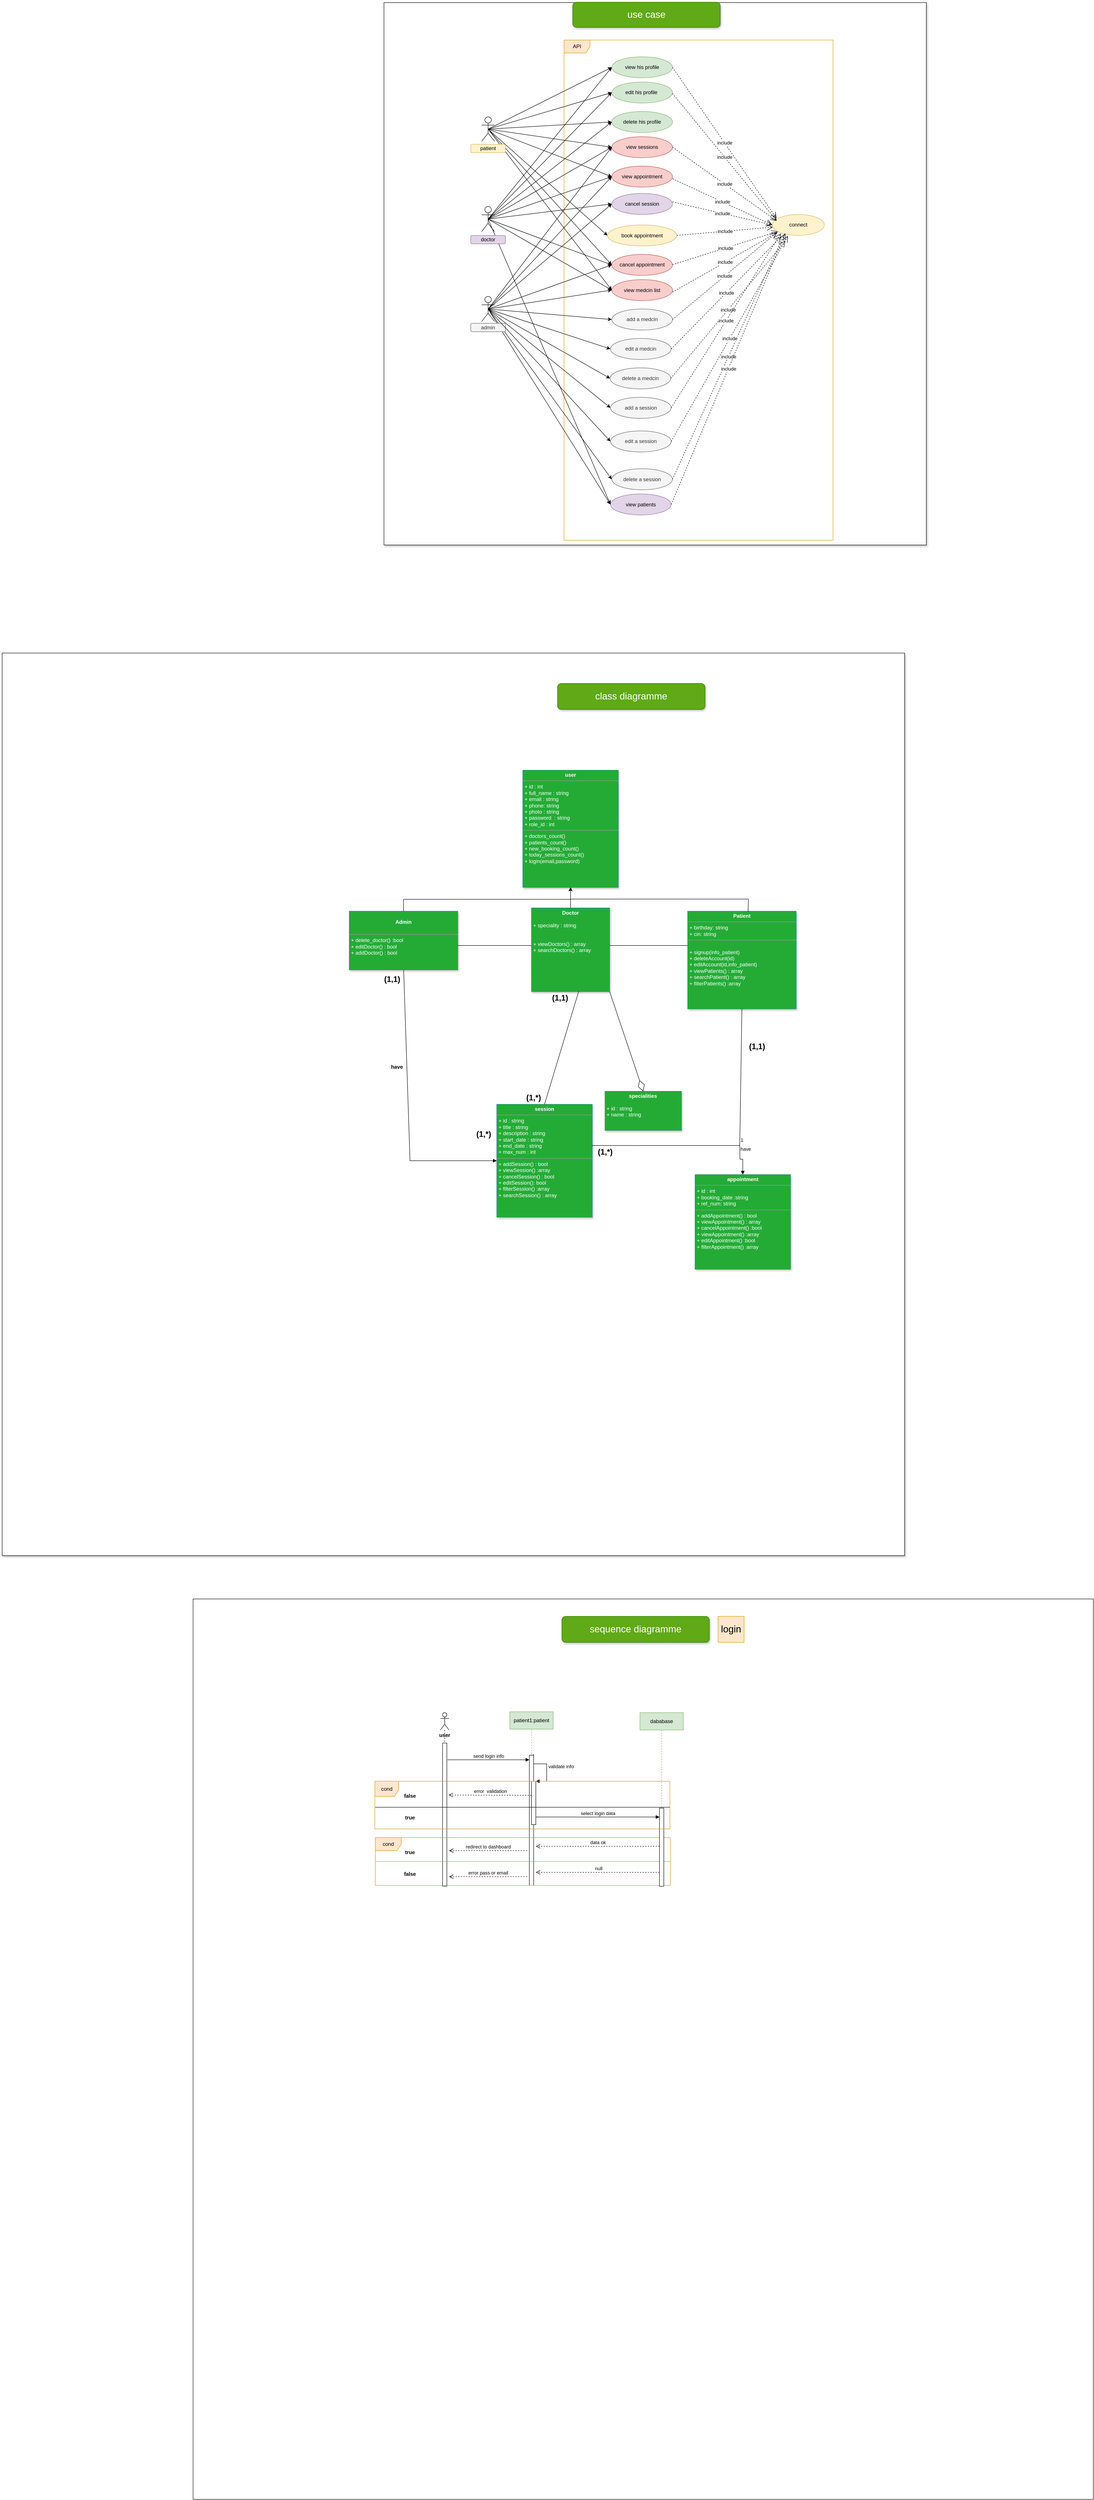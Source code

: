 <mxfile version="20.7.2" type="device"><diagram id="dZZJJvSow7xJnYAQUVRf" name="Page-1"><mxGraphModel dx="2250" dy="721" grid="1" gridSize="10" guides="1" tooltips="1" connect="1" arrows="1" fold="1" page="1" pageScale="1" pageWidth="850" pageHeight="1100" math="0" shadow="0"><root><mxCell id="0"/><mxCell id="1" parent="0"/><mxCell id="8mFAtVIMX-Jwpf2GcMTn-114" value="" style="whiteSpace=wrap;html=1;aspect=fixed;shadow=1;labelBackgroundColor=#24AB36;fontSize=22;fillColor=#FFFFFF;" parent="1" vertex="1"><mxGeometry x="-760" y="1580" width="2080" height="2080" as="geometry"/></mxCell><mxCell id="nSrxOYYeun7auVPe304D-3" value="" style="endArrow=block;startArrow=block;endFill=1;startFill=1;html=1;rounded=0;entryX=0;entryY=0.5;entryDx=0;entryDy=0;" edge="1" parent="1" target="8mFAtVIMX-Jwpf2GcMTn-86"><mxGeometry width="160" relative="1" as="geometry"><mxPoint x="165" y="2300" as="sourcePoint"/><mxPoint x="570" y="2580" as="targetPoint"/><Array as="points"><mxPoint x="180" y="2750"/></Array></mxGeometry></mxCell><mxCell id="8mFAtVIMX-Jwpf2GcMTn-115" value="" style="whiteSpace=wrap;html=1;aspect=fixed;shadow=1;labelBackgroundColor=#24AB36;fontSize=22;fillColor=#FFFFFF;" parent="1" vertex="1"><mxGeometry x="120" y="81" width="1250" height="1250" as="geometry"/></mxCell><mxCell id="8mFAtVIMX-Jwpf2GcMTn-82" value="&lt;span style=&quot;font-size: 22px;&quot;&gt;class diagramme&lt;/span&gt;" style="rounded=1;whiteSpace=wrap;html=1;shadow=1;fillColor=#60a917;strokeColor=#2D7600;fontColor=#ffffff;" parent="1" vertex="1"><mxGeometry x="520" y="1650" width="340" height="60" as="geometry"/></mxCell><mxCell id="8mFAtVIMX-Jwpf2GcMTn-83" value="&lt;p style=&quot;margin:0px;margin-top:4px;text-align:center;&quot;&gt;&lt;br&gt;&lt;b&gt;Admin&lt;/b&gt;&lt;/p&gt;&lt;p style=&quot;margin:0px;margin-left:4px;&quot;&gt;&lt;br&gt;&lt;/p&gt;&lt;hr size=&quot;1&quot;&gt;&lt;p style=&quot;border-color: var(--border-color); margin: 0px 0px 0px 4px;&quot;&gt;+ delete_doctor() :bool&lt;/p&gt;&lt;p style=&quot;border-color: var(--border-color); margin: 0px 0px 0px 4px;&quot;&gt;+ editDoctor() : bool&lt;/p&gt;&lt;p style=&quot;border-color: var(--border-color); margin: 0px 0px 0px 4px;&quot;&gt;+ addDoctor() : bool&lt;/p&gt;" style="verticalAlign=top;align=left;overflow=fill;fontSize=12;fontFamily=Helvetica;html=1;shadow=1;labelBackgroundColor=#24AB36;fillColor=#FFFFFF;fontColor=#ffffff;strokeColor=#006EAF;" parent="1" vertex="1"><mxGeometry x="40" y="2175" width="250" height="135" as="geometry"/></mxCell><mxCell id="8mFAtVIMX-Jwpf2GcMTn-84" style="edgeStyle=none;rounded=0;orthogonalLoop=1;jettySize=auto;html=1;exitX=1;exitY=1;exitDx=0;exitDy=0;fontSize=22;" parent="1" source="8mFAtVIMX-Jwpf2GcMTn-83" target="8mFAtVIMX-Jwpf2GcMTn-83" edge="1"><mxGeometry relative="1" as="geometry"/></mxCell><mxCell id="8mFAtVIMX-Jwpf2GcMTn-85" value="&lt;p style=&quot;margin:0px;margin-top:4px;text-align:center;&quot;&gt;&lt;b&gt;Doctor&lt;/b&gt;&lt;/p&gt;&lt;p style=&quot;margin:0px;margin-left:4px;&quot;&gt;&lt;br&gt;&lt;/p&gt;&lt;p style=&quot;margin:0px;margin-left:4px;&quot;&gt;+ speciality : string&lt;/p&gt;&lt;p style=&quot;margin:0px;margin-left:4px;&quot;&gt;&lt;br&gt;&lt;/p&gt;&lt;p style=&quot;margin:0px;margin-left:4px;&quot;&gt;&lt;br&gt;&lt;/p&gt;&lt;p style=&quot;margin:0px;margin-left:4px;&quot;&gt;+ viewDoctors() : array&lt;/p&gt;&lt;p style=&quot;margin:0px;margin-left:4px;&quot;&gt;+ searchDoctors() : array&lt;/p&gt;" style="verticalAlign=top;align=left;overflow=fill;fontSize=12;fontFamily=Helvetica;html=1;shadow=1;labelBackgroundColor=#24AB36;fillColor=#FFFFFF;fontColor=#ffffff;strokeColor=#006EAF;" parent="1" vertex="1"><mxGeometry x="460" y="2167.5" width="180" height="192.5" as="geometry"/></mxCell><mxCell id="8mFAtVIMX-Jwpf2GcMTn-86" value="&lt;p style=&quot;margin:0px;margin-top:4px;text-align:center;&quot;&gt;&lt;b&gt;session&lt;/b&gt;&lt;/p&gt;&lt;hr size=&quot;1&quot;&gt;&lt;p style=&quot;margin:0px;margin-left:4px;&quot;&gt;+ id : string&lt;br&gt;+ title : string&lt;/p&gt;&lt;p style=&quot;margin:0px;margin-left:4px;&quot;&gt;+ description : string&lt;/p&gt;&lt;p style=&quot;margin:0px;margin-left:4px;&quot;&gt;+ start_date : string&lt;/p&gt;&lt;p style=&quot;margin:0px;margin-left:4px;&quot;&gt;+ end_date : string&lt;/p&gt;&lt;p style=&quot;margin:0px;margin-left:4px;&quot;&gt;+ max_num : int&lt;br&gt;&lt;/p&gt;&lt;hr size=&quot;1&quot;&gt;&lt;p style=&quot;margin:0px;margin-left:4px;&quot;&gt;+ addSession() : bool&lt;/p&gt;&lt;p style=&quot;margin:0px;margin-left:4px;&quot;&gt;+ viewSession() :array&lt;/p&gt;&lt;p style=&quot;margin:0px;margin-left:4px;&quot;&gt;+ cancelSession() : bool&lt;/p&gt;&lt;p style=&quot;margin:0px;margin-left:4px;&quot;&gt;+ editSession(): bool&lt;/p&gt;&lt;p style=&quot;margin:0px;margin-left:4px;&quot;&gt;+ filterSession() :array&lt;/p&gt;&lt;p style=&quot;margin:0px;margin-left:4px;&quot;&gt;+ searchSession() : array&lt;/p&gt;&lt;p style=&quot;margin:0px;margin-left:4px;&quot;&gt;&lt;br&gt;&lt;/p&gt;" style="verticalAlign=top;align=left;overflow=fill;fontSize=12;fontFamily=Helvetica;html=1;shadow=1;labelBackgroundColor=#24AB36;fillColor=#FFFFFF;fontColor=#ffffff;strokeColor=#006EAF;" parent="1" vertex="1"><mxGeometry x="380" y="2620" width="220" height="260" as="geometry"/></mxCell><mxCell id="8mFAtVIMX-Jwpf2GcMTn-87" value="&lt;p style=&quot;margin:0px;margin-top:4px;text-align:center;&quot;&gt;&lt;b&gt;Patient&lt;/b&gt;&lt;/p&gt;&lt;hr size=&quot;1&quot;&gt;&lt;p style=&quot;margin:0px;margin-left:4px;&quot;&gt;+ birthday: string&lt;br&gt;+ cin: string&lt;/p&gt;&lt;hr size=&quot;1&quot;&gt;&lt;p style=&quot;margin:0px;margin-left:4px;&quot;&gt;&lt;br&gt;&lt;/p&gt;&lt;p style=&quot;margin: 0px 0px 0px 4px;&quot;&gt;+ signup(info_patient)&lt;/p&gt;&lt;p style=&quot;margin: 0px 0px 0px 4px;&quot;&gt;+ deleteAccount(id)&lt;/p&gt;&lt;p style=&quot;margin: 0px 0px 0px 4px;&quot;&gt;+ editAccount(id,info_patient)&lt;/p&gt;&lt;p style=&quot;margin: 0px 0px 0px 4px;&quot;&gt;+ viewPatients() : array&lt;/p&gt;&lt;p style=&quot;margin: 0px 0px 0px 4px;&quot;&gt;+ searchPatient() : array&lt;/p&gt;&lt;p style=&quot;margin: 0px 0px 0px 4px;&quot;&gt;+ filterPatients() :array&lt;/p&gt;" style="verticalAlign=top;align=left;overflow=fill;fontSize=12;fontFamily=Helvetica;html=1;shadow=1;labelBackgroundColor=#24AB36;fillColor=#FFFFFF;fontColor=#ffffff;strokeColor=#006EAF;" parent="1" vertex="1"><mxGeometry x="820" y="2175" width="250" height="225" as="geometry"/></mxCell><mxCell id="8mFAtVIMX-Jwpf2GcMTn-88" value="&lt;p style=&quot;margin:0px;margin-top:4px;text-align:center;&quot;&gt;&lt;b&gt;appointment&lt;/b&gt;&lt;/p&gt;&lt;hr size=&quot;1&quot;&gt;&lt;p style=&quot;margin:0px;margin-left:4px;&quot;&gt;+ id : int&amp;nbsp;&lt;/p&gt;&lt;p style=&quot;margin:0px;margin-left:4px;&quot;&gt;+ booking_date :string&lt;/p&gt;&lt;p style=&quot;margin:0px;margin-left:4px;&quot;&gt;+ ref_num: string&lt;/p&gt;&lt;hr size=&quot;1&quot;&gt;&lt;p style=&quot;margin:0px;margin-left:4px;&quot;&gt;+ addAppointment() : bool&lt;/p&gt;&lt;p style=&quot;margin:0px;margin-left:4px;&quot;&gt;+ viewAppointment() : array&lt;/p&gt;&lt;p style=&quot;margin:0px;margin-left:4px;&quot;&gt;+ cancelAppointment() :bool&lt;/p&gt;&lt;p style=&quot;margin:0px;margin-left:4px;&quot;&gt;+ viewAppointment() :array&lt;/p&gt;&lt;p style=&quot;margin:0px;margin-left:4px;&quot;&gt;+ editAppointment() :bool&lt;/p&gt;&lt;p style=&quot;margin:0px;margin-left:4px;&quot;&gt;+ filterAppointment() :array&lt;/p&gt;&lt;p style=&quot;margin:0px;margin-left:4px;&quot;&gt;&lt;br&gt;&lt;/p&gt;" style="verticalAlign=top;align=left;overflow=fill;fontSize=12;fontFamily=Helvetica;html=1;shadow=1;labelBackgroundColor=#24AB36;fillColor=#FFFFFF;fontColor=#ffffff;strokeColor=#006EAF;" parent="1" vertex="1"><mxGeometry x="837" y="2782" width="220" height="218" as="geometry"/></mxCell><mxCell id="8mFAtVIMX-Jwpf2GcMTn-89" value="&lt;p style=&quot;margin:0px;margin-top:4px;text-align:center;&quot;&gt;&lt;b&gt;user&lt;/b&gt;&lt;/p&gt;&lt;hr size=&quot;1&quot;&gt;&lt;p style=&quot;margin: 0px 0px 0px 4px;&quot;&gt;+ id : int&lt;br&gt;+ full_name : string&lt;/p&gt;&lt;p style=&quot;margin: 0px 0px 0px 4px;&quot;&gt;+ email : string&lt;/p&gt;&lt;p style=&quot;margin: 0px 0px 0px 4px;&quot;&gt;+ phone: string&lt;br&gt;&lt;/p&gt;&lt;p style=&quot;margin: 0px 0px 0px 4px;&quot;&gt;+ photo : string&lt;br&gt;&lt;/p&gt;&lt;p style=&quot;margin: 0px 0px 0px 4px;&quot;&gt;+ password&amp;nbsp; : string&lt;/p&gt;&lt;p style=&quot;margin: 0px 0px 0px 4px;&quot;&gt;+ role_id : int&lt;/p&gt;&lt;hr size=&quot;1&quot;&gt;&lt;p style=&quot;margin:0px;margin-left:4px;&quot;&gt;+ doctors_count()&lt;/p&gt;&lt;p style=&quot;margin:0px;margin-left:4px;&quot;&gt;+ patients_count()&lt;/p&gt;&lt;p style=&quot;margin:0px;margin-left:4px;&quot;&gt;+ new_booking_count()&lt;/p&gt;&lt;p style=&quot;margin:0px;margin-left:4px;&quot;&gt;+ today_sessions_count()&lt;/p&gt;&lt;p style=&quot;margin:0px;margin-left:4px;&quot;&gt;+ login(email,password)&lt;/p&gt;" style="verticalAlign=top;align=left;overflow=fill;fontSize=12;fontFamily=Helvetica;html=1;shadow=1;labelBackgroundColor=#24AB36;fillColor=#FFFFFF;fontColor=#ffffff;strokeColor=#006EAF;" parent="1" vertex="1"><mxGeometry x="440" y="1850" width="220" height="270" as="geometry"/></mxCell><mxCell id="8mFAtVIMX-Jwpf2GcMTn-90" style="edgeStyle=orthogonalEdgeStyle;rounded=0;orthogonalLoop=1;jettySize=auto;html=1;exitX=0.5;exitY=0;exitDx=0;exitDy=0;entryX=0.5;entryY=1;entryDx=0;entryDy=0;fontSize=22;" parent="1" source="8mFAtVIMX-Jwpf2GcMTn-83" target="8mFAtVIMX-Jwpf2GcMTn-89" edge="1"><mxGeometry relative="1" as="geometry"/></mxCell><mxCell id="8mFAtVIMX-Jwpf2GcMTn-91" style="edgeStyle=orthogonalEdgeStyle;rounded=0;orthogonalLoop=1;jettySize=auto;html=1;exitX=0.5;exitY=0;exitDx=0;exitDy=0;entryX=0.5;entryY=1;entryDx=0;entryDy=0;fontSize=22;" parent="1" source="8mFAtVIMX-Jwpf2GcMTn-85" target="8mFAtVIMX-Jwpf2GcMTn-89" edge="1"><mxGeometry relative="1" as="geometry"/></mxCell><mxCell id="8mFAtVIMX-Jwpf2GcMTn-92" style="edgeStyle=orthogonalEdgeStyle;rounded=0;orthogonalLoop=1;jettySize=auto;html=1;entryX=0.5;entryY=1;entryDx=0;entryDy=0;fontSize=22;exitX=0.557;exitY=0.006;exitDx=0;exitDy=0;exitPerimeter=0;" parent="1" source="8mFAtVIMX-Jwpf2GcMTn-87" target="8mFAtVIMX-Jwpf2GcMTn-89" edge="1"><mxGeometry relative="1" as="geometry"><Array as="points"><mxPoint x="959" y="2170"/><mxPoint x="960" y="2147"/><mxPoint x="550" y="2147"/></Array><mxPoint x="1380" y="2170" as="sourcePoint"/><mxPoint x="660" y="2117.0" as="targetPoint"/></mxGeometry></mxCell><mxCell id="8mFAtVIMX-Jwpf2GcMTn-116" value="" style="group" parent="1" vertex="1" connectable="0"><mxGeometry x="320" y="80" width="835" height="1240" as="geometry"/></mxCell><mxCell id="8mFAtVIMX-Jwpf2GcMTn-1" value="API" style="shape=umlFrame;whiteSpace=wrap;html=1;fillColor=#ffe6cc;strokeColor=#d79b00;" parent="8mFAtVIMX-Jwpf2GcMTn-116" vertex="1"><mxGeometry x="215" y="87.188" width="620" height="1152.812" as="geometry"/></mxCell><mxCell id="8mFAtVIMX-Jwpf2GcMTn-2" value="Actor" style="shape=umlActor;verticalLabelPosition=bottom;verticalAlign=top;html=1;" parent="8mFAtVIMX-Jwpf2GcMTn-116" vertex="1"><mxGeometry x="25" y="264.469" width="30" height="56.188" as="geometry"/></mxCell><mxCell id="8mFAtVIMX-Jwpf2GcMTn-3" value="Actor" style="shape=umlActor;verticalLabelPosition=bottom;verticalAlign=top;html=1;" parent="8mFAtVIMX-Jwpf2GcMTn-116" vertex="1"><mxGeometry x="25" y="470.812" width="30" height="58.125" as="geometry"/></mxCell><mxCell id="8mFAtVIMX-Jwpf2GcMTn-43" style="edgeStyle=none;rounded=0;orthogonalLoop=1;jettySize=auto;html=1;exitX=0.5;exitY=0.5;exitDx=0;exitDy=0;exitPerimeter=0;" parent="8mFAtVIMX-Jwpf2GcMTn-116" source="8mFAtVIMX-Jwpf2GcMTn-4" edge="1"><mxGeometry relative="1" as="geometry"><mxPoint x="325" y="402.031" as="targetPoint"/></mxGeometry></mxCell><mxCell id="8mFAtVIMX-Jwpf2GcMTn-45" style="edgeStyle=none;rounded=0;orthogonalLoop=1;jettySize=auto;html=1;exitX=0.5;exitY=0.5;exitDx=0;exitDy=0;exitPerimeter=0;" parent="8mFAtVIMX-Jwpf2GcMTn-116" source="8mFAtVIMX-Jwpf2GcMTn-4" edge="1"><mxGeometry relative="1" as="geometry"><mxPoint x="325" y="465" as="targetPoint"/></mxGeometry></mxCell><mxCell id="8mFAtVIMX-Jwpf2GcMTn-4" value="Actor" style="shape=umlActor;verticalLabelPosition=bottom;verticalAlign=top;html=1;" parent="8mFAtVIMX-Jwpf2GcMTn-116" vertex="1"><mxGeometry x="25" y="678.125" width="30" height="58.125" as="geometry"/></mxCell><mxCell id="8mFAtVIMX-Jwpf2GcMTn-10" value="edit his profile&amp;nbsp;" style="ellipse;whiteSpace=wrap;html=1;fillColor=#d5e8d4;strokeColor=#82b366;" parent="8mFAtVIMX-Jwpf2GcMTn-116" vertex="1"><mxGeometry x="325" y="184.062" width="140" height="48.438" as="geometry"/></mxCell><mxCell id="8mFAtVIMX-Jwpf2GcMTn-26" style="edgeStyle=none;rounded=0;orthogonalLoop=1;jettySize=auto;html=1;exitX=0.5;exitY=0.5;exitDx=0;exitDy=0;exitPerimeter=0;entryX=0;entryY=0.5;entryDx=0;entryDy=0;" parent="8mFAtVIMX-Jwpf2GcMTn-116" source="8mFAtVIMX-Jwpf2GcMTn-2" target="8mFAtVIMX-Jwpf2GcMTn-10" edge="1"><mxGeometry relative="1" as="geometry"/></mxCell><mxCell id="8mFAtVIMX-Jwpf2GcMTn-35" style="edgeStyle=none;rounded=0;orthogonalLoop=1;jettySize=auto;html=1;exitX=0.5;exitY=0.5;exitDx=0;exitDy=0;exitPerimeter=0;entryX=0;entryY=0.5;entryDx=0;entryDy=0;" parent="8mFAtVIMX-Jwpf2GcMTn-116" source="8mFAtVIMX-Jwpf2GcMTn-3" target="8mFAtVIMX-Jwpf2GcMTn-10" edge="1"><mxGeometry relative="1" as="geometry"/></mxCell><mxCell id="8mFAtVIMX-Jwpf2GcMTn-11" value="view sessions" style="ellipse;whiteSpace=wrap;html=1;fillColor=#f8cecc;strokeColor=#b85450;" parent="8mFAtVIMX-Jwpf2GcMTn-116" vertex="1"><mxGeometry x="325" y="310" width="140" height="48.438" as="geometry"/></mxCell><mxCell id="8mFAtVIMX-Jwpf2GcMTn-28" style="edgeStyle=none;rounded=0;orthogonalLoop=1;jettySize=auto;html=1;exitX=0.5;exitY=0.5;exitDx=0;exitDy=0;exitPerimeter=0;entryX=0;entryY=0.5;entryDx=0;entryDy=0;" parent="8mFAtVIMX-Jwpf2GcMTn-116" source="8mFAtVIMX-Jwpf2GcMTn-2" target="8mFAtVIMX-Jwpf2GcMTn-11" edge="1"><mxGeometry relative="1" as="geometry"/></mxCell><mxCell id="8mFAtVIMX-Jwpf2GcMTn-40" style="edgeStyle=none;rounded=0;orthogonalLoop=1;jettySize=auto;html=1;exitX=0.5;exitY=0.5;exitDx=0;exitDy=0;exitPerimeter=0;entryX=0;entryY=0.5;entryDx=0;entryDy=0;" parent="8mFAtVIMX-Jwpf2GcMTn-116" source="8mFAtVIMX-Jwpf2GcMTn-3" target="8mFAtVIMX-Jwpf2GcMTn-11" edge="1"><mxGeometry relative="1" as="geometry"/></mxCell><mxCell id="8mFAtVIMX-Jwpf2GcMTn-41" style="edgeStyle=none;rounded=0;orthogonalLoop=1;jettySize=auto;html=1;exitX=0.5;exitY=0.5;exitDx=0;exitDy=0;exitPerimeter=0;entryX=0;entryY=0.5;entryDx=0;entryDy=0;" parent="8mFAtVIMX-Jwpf2GcMTn-116" source="8mFAtVIMX-Jwpf2GcMTn-4" target="8mFAtVIMX-Jwpf2GcMTn-11" edge="1"><mxGeometry relative="1" as="geometry"><mxPoint x="325" y="343.906" as="targetPoint"/></mxGeometry></mxCell><mxCell id="8mFAtVIMX-Jwpf2GcMTn-12" value="book appointment" style="ellipse;whiteSpace=wrap;html=1;fillColor=#fff2cc;strokeColor=#d6b656;" parent="8mFAtVIMX-Jwpf2GcMTn-116" vertex="1"><mxGeometry x="315" y="513.438" width="160" height="48.438" as="geometry"/></mxCell><mxCell id="8mFAtVIMX-Jwpf2GcMTn-30" style="edgeStyle=none;rounded=0;orthogonalLoop=1;jettySize=auto;html=1;exitX=0.5;exitY=0.5;exitDx=0;exitDy=0;exitPerimeter=0;entryX=0;entryY=0.5;entryDx=0;entryDy=0;" parent="8mFAtVIMX-Jwpf2GcMTn-116" source="8mFAtVIMX-Jwpf2GcMTn-2" target="8mFAtVIMX-Jwpf2GcMTn-12" edge="1"><mxGeometry relative="1" as="geometry"/></mxCell><mxCell id="8mFAtVIMX-Jwpf2GcMTn-13" value="cancel session" style="ellipse;whiteSpace=wrap;html=1;fillColor=#e1d5e7;strokeColor=#9673a6;" parent="8mFAtVIMX-Jwpf2GcMTn-116" vertex="1"><mxGeometry x="325" y="440.781" width="140" height="48.438" as="geometry"/></mxCell><mxCell id="8mFAtVIMX-Jwpf2GcMTn-44" style="edgeStyle=none;rounded=0;orthogonalLoop=1;jettySize=auto;html=1;exitX=0.5;exitY=0.5;exitDx=0;exitDy=0;exitPerimeter=0;entryX=0;entryY=0.5;entryDx=0;entryDy=0;" parent="8mFAtVIMX-Jwpf2GcMTn-116" source="8mFAtVIMX-Jwpf2GcMTn-3" target="8mFAtVIMX-Jwpf2GcMTn-13" edge="1"><mxGeometry relative="1" as="geometry"/></mxCell><mxCell id="8mFAtVIMX-Jwpf2GcMTn-14" value="cancel appointment" style="ellipse;whiteSpace=wrap;html=1;fillColor=#f8cecc;strokeColor=#b85450;" parent="8mFAtVIMX-Jwpf2GcMTn-116" vertex="1"><mxGeometry x="325" y="581.25" width="140" height="48.438" as="geometry"/></mxCell><mxCell id="8mFAtVIMX-Jwpf2GcMTn-31" style="edgeStyle=none;rounded=0;orthogonalLoop=1;jettySize=auto;html=1;exitX=0.5;exitY=0.5;exitDx=0;exitDy=0;exitPerimeter=0;entryX=0;entryY=0.5;entryDx=0;entryDy=0;" parent="8mFAtVIMX-Jwpf2GcMTn-116" source="8mFAtVIMX-Jwpf2GcMTn-2" target="8mFAtVIMX-Jwpf2GcMTn-14" edge="1"><mxGeometry relative="1" as="geometry"/></mxCell><mxCell id="8mFAtVIMX-Jwpf2GcMTn-46" style="edgeStyle=none;rounded=0;orthogonalLoop=1;jettySize=auto;html=1;exitX=0.5;exitY=0.5;exitDx=0;exitDy=0;exitPerimeter=0;entryX=0;entryY=0.5;entryDx=0;entryDy=0;" parent="8mFAtVIMX-Jwpf2GcMTn-116" source="8mFAtVIMX-Jwpf2GcMTn-3" target="8mFAtVIMX-Jwpf2GcMTn-14" edge="1"><mxGeometry relative="1" as="geometry"/></mxCell><mxCell id="8mFAtVIMX-Jwpf2GcMTn-47" style="edgeStyle=none;rounded=0;orthogonalLoop=1;jettySize=auto;html=1;exitX=0.5;exitY=0.5;exitDx=0;exitDy=0;exitPerimeter=0;entryX=0;entryY=0.5;entryDx=0;entryDy=0;" parent="8mFAtVIMX-Jwpf2GcMTn-116" source="8mFAtVIMX-Jwpf2GcMTn-4" target="8mFAtVIMX-Jwpf2GcMTn-14" edge="1"><mxGeometry relative="1" as="geometry"/></mxCell><mxCell id="8mFAtVIMX-Jwpf2GcMTn-15" value="view medcin list" style="ellipse;whiteSpace=wrap;html=1;fillColor=#f8cecc;strokeColor=#b85450;" parent="8mFAtVIMX-Jwpf2GcMTn-116" vertex="1"><mxGeometry x="325" y="639.375" width="140" height="48.438" as="geometry"/></mxCell><mxCell id="8mFAtVIMX-Jwpf2GcMTn-32" style="edgeStyle=none;rounded=0;orthogonalLoop=1;jettySize=auto;html=1;exitX=0.5;exitY=0.5;exitDx=0;exitDy=0;exitPerimeter=0;entryX=0;entryY=0.5;entryDx=0;entryDy=0;" parent="8mFAtVIMX-Jwpf2GcMTn-116" source="8mFAtVIMX-Jwpf2GcMTn-2" target="8mFAtVIMX-Jwpf2GcMTn-15" edge="1"><mxGeometry relative="1" as="geometry"/></mxCell><mxCell id="8mFAtVIMX-Jwpf2GcMTn-50" style="edgeStyle=none;rounded=0;orthogonalLoop=1;jettySize=auto;html=1;exitX=0.5;exitY=0.5;exitDx=0;exitDy=0;exitPerimeter=0;entryX=0;entryY=0.5;entryDx=0;entryDy=0;" parent="8mFAtVIMX-Jwpf2GcMTn-116" source="8mFAtVIMX-Jwpf2GcMTn-3" target="8mFAtVIMX-Jwpf2GcMTn-15" edge="1"><mxGeometry relative="1" as="geometry"/></mxCell><mxCell id="8mFAtVIMX-Jwpf2GcMTn-52" style="edgeStyle=none;rounded=0;orthogonalLoop=1;jettySize=auto;html=1;exitX=0.5;exitY=0.5;exitDx=0;exitDy=0;exitPerimeter=0;entryX=0;entryY=0.5;entryDx=0;entryDy=0;" parent="8mFAtVIMX-Jwpf2GcMTn-116" source="8mFAtVIMX-Jwpf2GcMTn-4" target="8mFAtVIMX-Jwpf2GcMTn-15" edge="1"><mxGeometry relative="1" as="geometry"/></mxCell><mxCell id="8mFAtVIMX-Jwpf2GcMTn-17" value="view appointment" style="ellipse;whiteSpace=wrap;html=1;fillColor=#f8cecc;strokeColor=#b85450;" parent="8mFAtVIMX-Jwpf2GcMTn-116" vertex="1"><mxGeometry x="325" y="377.812" width="140" height="48.438" as="geometry"/></mxCell><mxCell id="8mFAtVIMX-Jwpf2GcMTn-29" style="edgeStyle=none;rounded=0;orthogonalLoop=1;jettySize=auto;html=1;exitX=0.5;exitY=0.5;exitDx=0;exitDy=0;exitPerimeter=0;entryX=0;entryY=0.5;entryDx=0;entryDy=0;" parent="8mFAtVIMX-Jwpf2GcMTn-116" source="8mFAtVIMX-Jwpf2GcMTn-2" target="8mFAtVIMX-Jwpf2GcMTn-17" edge="1"><mxGeometry relative="1" as="geometry"/></mxCell><mxCell id="8mFAtVIMX-Jwpf2GcMTn-42" style="edgeStyle=none;rounded=0;orthogonalLoop=1;jettySize=auto;html=1;exitX=0.5;exitY=0.5;exitDx=0;exitDy=0;exitPerimeter=0;entryX=0;entryY=0.5;entryDx=0;entryDy=0;" parent="8mFAtVIMX-Jwpf2GcMTn-116" source="8mFAtVIMX-Jwpf2GcMTn-3" target="8mFAtVIMX-Jwpf2GcMTn-17" edge="1"><mxGeometry relative="1" as="geometry"/></mxCell><mxCell id="8mFAtVIMX-Jwpf2GcMTn-18" value="add a medcin" style="ellipse;whiteSpace=wrap;html=1;fillColor=#f5f5f5;fontColor=#333333;strokeColor=#666666;" parent="8mFAtVIMX-Jwpf2GcMTn-116" vertex="1"><mxGeometry x="325" y="707.188" width="140" height="48.438" as="geometry"/></mxCell><mxCell id="8mFAtVIMX-Jwpf2GcMTn-53" style="edgeStyle=none;rounded=0;orthogonalLoop=1;jettySize=auto;html=1;exitX=0.5;exitY=0.5;exitDx=0;exitDy=0;exitPerimeter=0;entryX=0;entryY=0.5;entryDx=0;entryDy=0;" parent="8mFAtVIMX-Jwpf2GcMTn-116" source="8mFAtVIMX-Jwpf2GcMTn-4" target="8mFAtVIMX-Jwpf2GcMTn-18" edge="1"><mxGeometry relative="1" as="geometry"/></mxCell><mxCell id="8mFAtVIMX-Jwpf2GcMTn-19" value="delete a session" style="ellipse;whiteSpace=wrap;html=1;fillColor=#f5f5f5;fontColor=#333333;strokeColor=#666666;" parent="8mFAtVIMX-Jwpf2GcMTn-116" vertex="1"><mxGeometry x="325" y="1075.312" width="140" height="48.438" as="geometry"/></mxCell><mxCell id="8mFAtVIMX-Jwpf2GcMTn-54" style="edgeStyle=none;rounded=0;orthogonalLoop=1;jettySize=auto;html=1;exitX=0.5;exitY=0.5;exitDx=0;exitDy=0;exitPerimeter=0;entryX=0;entryY=0.5;entryDx=0;entryDy=0;" parent="8mFAtVIMX-Jwpf2GcMTn-116" source="8mFAtVIMX-Jwpf2GcMTn-4" target="8mFAtVIMX-Jwpf2GcMTn-19" edge="1"><mxGeometry relative="1" as="geometry"/></mxCell><mxCell id="8mFAtVIMX-Jwpf2GcMTn-20" value="view patients" style="ellipse;whiteSpace=wrap;html=1;fillColor=#e1d5e7;strokeColor=#9673a6;" parent="8mFAtVIMX-Jwpf2GcMTn-116" vertex="1"><mxGeometry x="322" y="1133.438" width="140" height="48.438" as="geometry"/></mxCell><mxCell id="8mFAtVIMX-Jwpf2GcMTn-51" style="edgeStyle=none;rounded=0;orthogonalLoop=1;jettySize=auto;html=1;exitX=0.5;exitY=0.5;exitDx=0;exitDy=0;exitPerimeter=0;entryX=0;entryY=0.5;entryDx=0;entryDy=0;" parent="8mFAtVIMX-Jwpf2GcMTn-116" source="8mFAtVIMX-Jwpf2GcMTn-3" target="8mFAtVIMX-Jwpf2GcMTn-20" edge="1"><mxGeometry relative="1" as="geometry"/></mxCell><mxCell id="8mFAtVIMX-Jwpf2GcMTn-55" style="edgeStyle=none;rounded=0;orthogonalLoop=1;jettySize=auto;html=1;exitX=0.5;exitY=0.5;exitDx=0;exitDy=0;exitPerimeter=0;entryX=0;entryY=0.5;entryDx=0;entryDy=0;" parent="8mFAtVIMX-Jwpf2GcMTn-116" source="8mFAtVIMX-Jwpf2GcMTn-4" target="8mFAtVIMX-Jwpf2GcMTn-20" edge="1"><mxGeometry relative="1" as="geometry"/></mxCell><mxCell id="8mFAtVIMX-Jwpf2GcMTn-22" value="patient" style="rounded=1;whiteSpace=wrap;html=1;fillColor=#fff2cc;strokeColor=#d6b656;" parent="8mFAtVIMX-Jwpf2GcMTn-116" vertex="1"><mxGeometry y="327.438" width="80" height="19.375" as="geometry"/></mxCell><mxCell id="8mFAtVIMX-Jwpf2GcMTn-23" value="doctor" style="rounded=1;whiteSpace=wrap;html=1;fillColor=#e1d5e7;strokeColor=#9673a6;" parent="8mFAtVIMX-Jwpf2GcMTn-116" vertex="1"><mxGeometry y="537.656" width="80" height="19.375" as="geometry"/></mxCell><mxCell id="8mFAtVIMX-Jwpf2GcMTn-24" value="admin" style="rounded=1;whiteSpace=wrap;html=1;fillColor=#f5f5f5;fontColor=#333333;strokeColor=#666666;" parent="8mFAtVIMX-Jwpf2GcMTn-116" vertex="1"><mxGeometry y="740.125" width="80" height="19.375" as="geometry"/></mxCell><mxCell id="8mFAtVIMX-Jwpf2GcMTn-59" value="connect" style="ellipse;whiteSpace=wrap;html=1;fillColor=#fff2cc;strokeColor=#d6b656;" parent="8mFAtVIMX-Jwpf2GcMTn-116" vertex="1"><mxGeometry x="695" y="489.219" width="120" height="48.438" as="geometry"/></mxCell><mxCell id="8mFAtVIMX-Jwpf2GcMTn-63" value="include" style="endArrow=open;endSize=12;dashed=1;html=1;rounded=0;" parent="8mFAtVIMX-Jwpf2GcMTn-116" target="8mFAtVIMX-Jwpf2GcMTn-59" edge="1"><mxGeometry width="160" relative="1" as="geometry"><mxPoint x="465" y="604.984" as="sourcePoint"/><mxPoint x="586" y="605.352" as="targetPoint"/></mxGeometry></mxCell><mxCell id="8mFAtVIMX-Jwpf2GcMTn-66" value="include" style="endArrow=open;endSize=12;dashed=1;html=1;rounded=0;" parent="8mFAtVIMX-Jwpf2GcMTn-116" target="8mFAtVIMX-Jwpf2GcMTn-59" edge="1"><mxGeometry width="160" relative="1" as="geometry"><mxPoint x="475" y="537.55" as="sourcePoint"/><mxPoint x="736.487" y="460.254" as="targetPoint"/></mxGeometry></mxCell><mxCell id="8mFAtVIMX-Jwpf2GcMTn-67" value="include" style="endArrow=open;endSize=12;dashed=1;html=1;rounded=0;" parent="8mFAtVIMX-Jwpf2GcMTn-116" edge="1"><mxGeometry width="160" relative="1" as="geometry"><mxPoint x="465" y="460.243" as="sourcePoint"/><mxPoint x="695" y="513.438" as="targetPoint"/></mxGeometry></mxCell><mxCell id="8mFAtVIMX-Jwpf2GcMTn-68" value="include" style="endArrow=open;endSize=12;dashed=1;html=1;rounded=0;entryX=0;entryY=0.5;entryDx=0;entryDy=0;" parent="8mFAtVIMX-Jwpf2GcMTn-116" target="8mFAtVIMX-Jwpf2GcMTn-59" edge="1"><mxGeometry width="160" relative="1" as="geometry"><mxPoint x="465" y="406.875" as="sourcePoint"/><mxPoint x="715" y="455.225" as="targetPoint"/></mxGeometry></mxCell><mxCell id="8mFAtVIMX-Jwpf2GcMTn-69" value="include" style="endArrow=open;endSize=12;dashed=1;html=1;rounded=0;entryX=0.083;entryY=0.3;entryDx=0;entryDy=0;entryPerimeter=0;exitX=1;exitY=0.5;exitDx=0;exitDy=0;" parent="8mFAtVIMX-Jwpf2GcMTn-116" source="8mFAtVIMX-Jwpf2GcMTn-11" target="8mFAtVIMX-Jwpf2GcMTn-59" edge="1"><mxGeometry width="160" relative="1" as="geometry"><mxPoint x="465" y="348.75" as="sourcePoint"/><mxPoint x="715" y="513.438" as="targetPoint"/></mxGeometry></mxCell><mxCell id="8mFAtVIMX-Jwpf2GcMTn-71" value="include" style="endArrow=open;endSize=12;dashed=1;html=1;rounded=0;" parent="8mFAtVIMX-Jwpf2GcMTn-116" edge="1"><mxGeometry width="160" relative="1" as="geometry"><mxPoint x="465" y="210.325" as="sourcePoint"/><mxPoint x="705" y="503.75" as="targetPoint"/></mxGeometry></mxCell><mxCell id="8mFAtVIMX-Jwpf2GcMTn-73" value="include" style="endArrow=open;endSize=12;dashed=1;html=1;rounded=0;entryX=0.101;entryY=0.849;entryDx=0;entryDy=0;entryPerimeter=0;" parent="8mFAtVIMX-Jwpf2GcMTn-116" target="8mFAtVIMX-Jwpf2GcMTn-59" edge="1"><mxGeometry width="160" relative="1" as="geometry"><mxPoint x="465" y="668.331" as="sourcePoint"/><mxPoint x="726.487" y="591.035" as="targetPoint"/></mxGeometry></mxCell><mxCell id="8mFAtVIMX-Jwpf2GcMTn-74" value="include" style="endArrow=open;endSize=12;dashed=1;html=1;rounded=0;entryX=0.086;entryY=0.862;entryDx=0;entryDy=0;entryPerimeter=0;exitX=1;exitY=0.5;exitDx=0;exitDy=0;" parent="8mFAtVIMX-Jwpf2GcMTn-116" source="8mFAtVIMX-Jwpf2GcMTn-18" target="8mFAtVIMX-Jwpf2GcMTn-59" edge="1"><mxGeometry width="160" relative="1" as="geometry"><mxPoint x="465" y="736.492" as="sourcePoint"/><mxPoint x="743.44" y="602.33" as="targetPoint"/></mxGeometry></mxCell><mxCell id="8mFAtVIMX-Jwpf2GcMTn-75" value="include" style="endArrow=open;endSize=12;dashed=1;html=1;rounded=0;entryX=0.224;entryY=0.96;entryDx=0;entryDy=0;entryPerimeter=0;exitX=1;exitY=0.5;exitDx=0;exitDy=0;" parent="8mFAtVIMX-Jwpf2GcMTn-116" source="8mFAtVIMX-Jwpf2GcMTn-19" target="8mFAtVIMX-Jwpf2GcMTn-59" edge="1"><mxGeometry width="160" relative="1" as="geometry"><mxPoint x="465" y="811.086" as="sourcePoint"/><mxPoint x="758" y="542.5" as="targetPoint"/></mxGeometry></mxCell><mxCell id="8mFAtVIMX-Jwpf2GcMTn-76" value="include" style="endArrow=open;endSize=12;dashed=1;html=1;rounded=0;exitX=1;exitY=0.5;exitDx=0;exitDy=0;" parent="8mFAtVIMX-Jwpf2GcMTn-116" source="8mFAtVIMX-Jwpf2GcMTn-20" edge="1"><mxGeometry width="160" relative="1" as="geometry"><mxPoint x="465" y="877.813" as="sourcePoint"/><mxPoint x="725" y="532.812" as="targetPoint"/></mxGeometry></mxCell><mxCell id="8mFAtVIMX-Jwpf2GcMTn-81" value="&lt;span style=&quot;font-size: 22px;&quot;&gt;use case&lt;/span&gt;" style="rounded=1;whiteSpace=wrap;html=1;shadow=1;fillColor=#60a917;strokeColor=#2D7600;fontColor=#ffffff;" parent="8mFAtVIMX-Jwpf2GcMTn-116" vertex="1"><mxGeometry x="235" width="340" height="58.125" as="geometry"/></mxCell><mxCell id="8mFAtVIMX-Jwpf2GcMTn-94" value="delete his profile" style="ellipse;whiteSpace=wrap;html=1;fillColor=#d5e8d4;strokeColor=#82b366;" parent="8mFAtVIMX-Jwpf2GcMTn-116" vertex="1"><mxGeometry x="325" y="251.875" width="140" height="48.438" as="geometry"/></mxCell><mxCell id="8mFAtVIMX-Jwpf2GcMTn-97" style="edgeStyle=none;rounded=0;orthogonalLoop=1;jettySize=auto;html=1;exitX=0.5;exitY=0.5;exitDx=0;exitDy=0;exitPerimeter=0;entryX=0;entryY=0.5;entryDx=0;entryDy=0;fontSize=22;" parent="8mFAtVIMX-Jwpf2GcMTn-116" source="8mFAtVIMX-Jwpf2GcMTn-2" target="8mFAtVIMX-Jwpf2GcMTn-94" edge="1"><mxGeometry relative="1" as="geometry"/></mxCell><mxCell id="8mFAtVIMX-Jwpf2GcMTn-98" style="edgeStyle=none;rounded=0;orthogonalLoop=1;jettySize=auto;html=1;exitX=0.5;exitY=0.5;exitDx=0;exitDy=0;exitPerimeter=0;entryX=0;entryY=0.5;entryDx=0;entryDy=0;fontSize=22;" parent="8mFAtVIMX-Jwpf2GcMTn-116" source="8mFAtVIMX-Jwpf2GcMTn-3" target="8mFAtVIMX-Jwpf2GcMTn-94" edge="1"><mxGeometry relative="1" as="geometry"/></mxCell><mxCell id="8mFAtVIMX-Jwpf2GcMTn-95" value="view his profile" style="ellipse;whiteSpace=wrap;html=1;fillColor=#d5e8d4;strokeColor=#82b366;" parent="8mFAtVIMX-Jwpf2GcMTn-116" vertex="1"><mxGeometry x="325" y="125.938" width="140" height="48.438" as="geometry"/></mxCell><mxCell id="8mFAtVIMX-Jwpf2GcMTn-96" style="rounded=0;orthogonalLoop=1;jettySize=auto;html=1;exitX=0.5;exitY=0.5;exitDx=0;exitDy=0;exitPerimeter=0;entryX=0;entryY=0.5;entryDx=0;entryDy=0;fontSize=22;" parent="8mFAtVIMX-Jwpf2GcMTn-116" source="8mFAtVIMX-Jwpf2GcMTn-2" target="8mFAtVIMX-Jwpf2GcMTn-95" edge="1"><mxGeometry relative="1" as="geometry"/></mxCell><mxCell id="8mFAtVIMX-Jwpf2GcMTn-99" style="edgeStyle=none;rounded=0;orthogonalLoop=1;jettySize=auto;html=1;exitX=0.5;exitY=0.5;exitDx=0;exitDy=0;exitPerimeter=0;entryX=0;entryY=0.5;entryDx=0;entryDy=0;fontSize=22;" parent="8mFAtVIMX-Jwpf2GcMTn-116" source="8mFAtVIMX-Jwpf2GcMTn-3" target="8mFAtVIMX-Jwpf2GcMTn-95" edge="1"><mxGeometry relative="1" as="geometry"/></mxCell><mxCell id="8mFAtVIMX-Jwpf2GcMTn-101" value="edit a medcin" style="ellipse;whiteSpace=wrap;html=1;fillColor=#f5f5f5;fontColor=#333333;strokeColor=#666666;" parent="8mFAtVIMX-Jwpf2GcMTn-116" vertex="1"><mxGeometry x="322" y="775" width="140" height="48.438" as="geometry"/></mxCell><mxCell id="8mFAtVIMX-Jwpf2GcMTn-105" style="edgeStyle=none;rounded=0;orthogonalLoop=1;jettySize=auto;html=1;exitX=0.5;exitY=0.5;exitDx=0;exitDy=0;exitPerimeter=0;entryX=0;entryY=0.5;entryDx=0;entryDy=0;fontSize=22;" parent="8mFAtVIMX-Jwpf2GcMTn-116" source="8mFAtVIMX-Jwpf2GcMTn-4" target="8mFAtVIMX-Jwpf2GcMTn-101" edge="1"><mxGeometry relative="1" as="geometry"/></mxCell><mxCell id="8mFAtVIMX-Jwpf2GcMTn-102" value="delete a medcin" style="ellipse;whiteSpace=wrap;html=1;fillColor=#f5f5f5;fontColor=#333333;strokeColor=#666666;" parent="8mFAtVIMX-Jwpf2GcMTn-116" vertex="1"><mxGeometry x="321" y="842.812" width="140" height="48.438" as="geometry"/></mxCell><mxCell id="8mFAtVIMX-Jwpf2GcMTn-103" value="edit a session" style="ellipse;whiteSpace=wrap;html=1;fillColor=#f5f5f5;fontColor=#333333;strokeColor=#666666;" parent="8mFAtVIMX-Jwpf2GcMTn-116" vertex="1"><mxGeometry x="322" y="988.125" width="140" height="48.438" as="geometry"/></mxCell><mxCell id="8mFAtVIMX-Jwpf2GcMTn-104" value="add a session" style="ellipse;whiteSpace=wrap;html=1;fillColor=#f5f5f5;fontColor=#333333;strokeColor=#666666;" parent="8mFAtVIMX-Jwpf2GcMTn-116" vertex="1"><mxGeometry x="322" y="910.625" width="140" height="48.438" as="geometry"/></mxCell><mxCell id="8mFAtVIMX-Jwpf2GcMTn-109" value="include" style="endArrow=open;endSize=12;dashed=1;html=1;rounded=0;entryX=0.086;entryY=0.862;entryDx=0;entryDy=0;entryPerimeter=0;exitX=1;exitY=0.5;exitDx=0;exitDy=0;" parent="8mFAtVIMX-Jwpf2GcMTn-116" source="8mFAtVIMX-Jwpf2GcMTn-101" edge="1"><mxGeometry width="160" relative="1" as="geometry"><mxPoint x="475" y="741.094" as="sourcePoint"/><mxPoint x="715.32" y="540.659" as="targetPoint"/></mxGeometry></mxCell><mxCell id="8mFAtVIMX-Jwpf2GcMTn-110" value="include" style="endArrow=open;endSize=12;dashed=1;html=1;rounded=0;entryX=0.086;entryY=0.862;entryDx=0;entryDy=0;entryPerimeter=0;exitX=1;exitY=0.5;exitDx=0;exitDy=0;" parent="8mFAtVIMX-Jwpf2GcMTn-116" source="8mFAtVIMX-Jwpf2GcMTn-102" edge="1"><mxGeometry width="160" relative="1" as="geometry"><mxPoint x="472" y="808.906" as="sourcePoint"/><mxPoint x="725.32" y="550.347" as="targetPoint"/></mxGeometry></mxCell><mxCell id="8mFAtVIMX-Jwpf2GcMTn-111" value="include" style="endArrow=open;endSize=12;dashed=1;html=1;rounded=0;entryX=0.3;entryY=1.025;entryDx=0;entryDy=0;entryPerimeter=0;exitX=1;exitY=0.5;exitDx=0;exitDy=0;" parent="8mFAtVIMX-Jwpf2GcMTn-116" source="8mFAtVIMX-Jwpf2GcMTn-103" target="8mFAtVIMX-Jwpf2GcMTn-59" edge="1"><mxGeometry width="160" relative="1" as="geometry"><mxPoint x="471.0" y="876.719" as="sourcePoint"/><mxPoint x="735.32" y="560.034" as="targetPoint"/></mxGeometry></mxCell><mxCell id="8mFAtVIMX-Jwpf2GcMTn-112" value="include" style="endArrow=open;endSize=12;dashed=1;html=1;rounded=0;exitX=1;exitY=0.5;exitDx=0;exitDy=0;" parent="8mFAtVIMX-Jwpf2GcMTn-116" source="8mFAtVIMX-Jwpf2GcMTn-104" edge="1"><mxGeometry width="160" relative="1" as="geometry"><mxPoint x="481.0" y="886.406" as="sourcePoint"/><mxPoint x="715" y="532.812" as="targetPoint"/></mxGeometry></mxCell><mxCell id="8mFAtVIMX-Jwpf2GcMTn-113" value="include" style="endArrow=open;endSize=12;dashed=1;html=1;rounded=0;exitX=1;exitY=0.5;exitDx=0;exitDy=0;entryX=0.081;entryY=0.185;entryDx=0;entryDy=0;entryPerimeter=0;" parent="8mFAtVIMX-Jwpf2GcMTn-116" source="8mFAtVIMX-Jwpf2GcMTn-95" target="8mFAtVIMX-Jwpf2GcMTn-59" edge="1"><mxGeometry width="160" relative="1" as="geometry"><mxPoint x="475" y="220.013" as="sourcePoint"/><mxPoint x="715" y="513.438" as="targetPoint"/></mxGeometry></mxCell><mxCell id="8mFAtVIMX-Jwpf2GcMTn-106" style="edgeStyle=none;rounded=0;orthogonalLoop=1;jettySize=auto;html=1;exitX=0.5;exitY=0.5;exitDx=0;exitDy=0;exitPerimeter=0;entryX=0;entryY=0.5;entryDx=0;entryDy=0;fontSize=22;" parent="8mFAtVIMX-Jwpf2GcMTn-116" source="8mFAtVIMX-Jwpf2GcMTn-4" target="8mFAtVIMX-Jwpf2GcMTn-102" edge="1"><mxGeometry relative="1" as="geometry"/></mxCell><mxCell id="8mFAtVIMX-Jwpf2GcMTn-108" style="edgeStyle=none;rounded=0;orthogonalLoop=1;jettySize=auto;html=1;exitX=0.5;exitY=0.5;exitDx=0;exitDy=0;exitPerimeter=0;entryX=0;entryY=0.5;entryDx=0;entryDy=0;fontSize=22;" parent="8mFAtVIMX-Jwpf2GcMTn-116" source="8mFAtVIMX-Jwpf2GcMTn-4" target="8mFAtVIMX-Jwpf2GcMTn-103" edge="1"><mxGeometry relative="1" as="geometry"/></mxCell><mxCell id="8mFAtVIMX-Jwpf2GcMTn-107" style="edgeStyle=none;rounded=0;orthogonalLoop=1;jettySize=auto;html=1;exitX=0.5;exitY=0.5;exitDx=0;exitDy=0;exitPerimeter=0;entryX=0;entryY=0.5;entryDx=0;entryDy=0;fontSize=22;" parent="8mFAtVIMX-Jwpf2GcMTn-116" source="8mFAtVIMX-Jwpf2GcMTn-4" target="8mFAtVIMX-Jwpf2GcMTn-104" edge="1"><mxGeometry relative="1" as="geometry"/></mxCell><mxCell id="8mFAtVIMX-Jwpf2GcMTn-125" value="(1,1)" style="text;align=center;fontStyle=1;verticalAlign=middle;spacingLeft=3;spacingRight=3;strokeColor=none;rotatable=0;points=[[0,0.5],[1,0.5]];portConstraint=eastwest;shadow=1;labelBackgroundColor=#FFFFFF;fontSize=18;fillColor=none;" parent="1" vertex="1"><mxGeometry x="486" y="2360" width="80" height="26" as="geometry"/></mxCell><mxCell id="8mFAtVIMX-Jwpf2GcMTn-126" value="(1,*)" style="text;align=center;fontStyle=1;verticalAlign=middle;spacingLeft=3;spacingRight=3;strokeColor=none;rotatable=0;points=[[0,0.5],[1,0.5]];portConstraint=eastwest;shadow=1;labelBackgroundColor=#FFFFFF;fontSize=18;fillColor=none;" parent="1" vertex="1"><mxGeometry x="590" y="2715" width="80" height="26" as="geometry"/></mxCell><mxCell id="8mFAtVIMX-Jwpf2GcMTn-127" value="(1,*)" style="text;align=center;fontStyle=1;verticalAlign=middle;spacingLeft=3;spacingRight=3;strokeColor=none;rotatable=0;points=[[0,0.5],[1,0.5]];portConstraint=eastwest;shadow=1;labelBackgroundColor=#FFFFFF;fontSize=18;fillColor=none;" parent="1" vertex="1"><mxGeometry x="310" y="2637" width="80" height="100" as="geometry"/></mxCell><mxCell id="8mFAtVIMX-Jwpf2GcMTn-129" value="(1,1)" style="text;align=center;fontStyle=1;verticalAlign=middle;spacingLeft=3;spacingRight=3;strokeColor=none;rotatable=0;points=[[0,0.5],[1,0.5]];portConstraint=eastwest;shadow=1;labelBackgroundColor=#FFFFFF;fontSize=18;fillColor=none;" parent="1" vertex="1"><mxGeometry x="99" y="2310" width="80" height="40" as="geometry"/></mxCell><mxCell id="8mFAtVIMX-Jwpf2GcMTn-130" value="(1,1)" style="text;align=center;fontStyle=1;verticalAlign=middle;spacingLeft=3;spacingRight=3;strokeColor=none;rotatable=0;points=[[0,0.5],[1,0.5]];portConstraint=eastwest;shadow=1;labelBackgroundColor=#FFFFFF;fontSize=18;fillColor=none;" parent="1" vertex="1"><mxGeometry x="940" y="2465" width="80" height="40" as="geometry"/></mxCell><mxCell id="8mFAtVIMX-Jwpf2GcMTn-131" value="(1,*)" style="text;align=center;fontStyle=1;verticalAlign=middle;spacingLeft=3;spacingRight=3;strokeColor=none;rotatable=0;points=[[0,0.5],[1,0.5]];portConstraint=eastwest;shadow=1;labelBackgroundColor=#FFFFFF;fontSize=18;fillColor=none;" parent="1" vertex="1"><mxGeometry x="425" y="2590" width="80" height="26" as="geometry"/></mxCell><mxCell id="hqhGjSOYNy7_xdbAXnQc-3" value="" style="whiteSpace=wrap;html=1;aspect=fixed;" parent="1" vertex="1"><mxGeometry x="-320" y="3760" width="2075" height="2075" as="geometry"/></mxCell><mxCell id="hqhGjSOYNy7_xdbAXnQc-5" value="&lt;span style=&quot;font-size: 22px;&quot;&gt;sequence diagramme&lt;/span&gt;" style="rounded=1;whiteSpace=wrap;html=1;shadow=1;fillColor=#60a917;strokeColor=#2D7600;fontColor=#ffffff;" parent="1" vertex="1"><mxGeometry x="530" y="3800" width="340" height="60" as="geometry"/></mxCell><mxCell id="hqhGjSOYNy7_xdbAXnQc-11" value="" style="shape=umlLifeline;participant=umlActor;perimeter=lifelinePerimeter;whiteSpace=wrap;html=1;container=1;collapsible=0;recursiveResize=0;verticalAlign=top;spacingTop=36;outlineConnect=0;" parent="1" vertex="1"><mxGeometry x="250" y="4022" width="20" height="398" as="geometry"/></mxCell><mxCell id="hqhGjSOYNy7_xdbAXnQc-15" value="" style="html=1;points=[];perimeter=orthogonalPerimeter;" parent="hqhGjSOYNy7_xdbAXnQc-11" vertex="1"><mxGeometry x="5" y="70" width="10" height="330" as="geometry"/></mxCell><mxCell id="hqhGjSOYNy7_xdbAXnQc-12" value="patient1:patient" style="shape=umlLifeline;perimeter=lifelinePerimeter;whiteSpace=wrap;html=1;container=1;collapsible=0;recursiveResize=0;outlineConnect=0;fillColor=#d5e8d4;strokeColor=#82b366;" parent="1" vertex="1"><mxGeometry x="410" y="4020" width="100" height="400" as="geometry"/></mxCell><mxCell id="hqhGjSOYNy7_xdbAXnQc-16" value="" style="html=1;points=[];perimeter=orthogonalPerimeter;" parent="hqhGjSOYNy7_xdbAXnQc-12" vertex="1"><mxGeometry x="45" y="100" width="10" height="300" as="geometry"/></mxCell><mxCell id="hqhGjSOYNy7_xdbAXnQc-29" value="" style="html=1;points=[];perimeter=orthogonalPerimeter;" parent="hqhGjSOYNy7_xdbAXnQc-12" vertex="1"><mxGeometry x="50" y="160" width="10" height="100" as="geometry"/></mxCell><mxCell id="hqhGjSOYNy7_xdbAXnQc-30" value="validate info" style="edgeStyle=orthogonalEdgeStyle;html=1;align=left;spacingLeft=2;endArrow=block;rounded=0;entryX=1;entryY=0;exitX=0.83;exitY=-0.003;exitDx=0;exitDy=0;exitPerimeter=0;" parent="hqhGjSOYNy7_xdbAXnQc-12" source="hqhGjSOYNy7_xdbAXnQc-16" target="hqhGjSOYNy7_xdbAXnQc-29" edge="1"><mxGeometry relative="1" as="geometry"><mxPoint x="55" y="92" as="sourcePoint"/><Array as="points"><mxPoint x="55" y="99"/><mxPoint x="55" y="120"/><mxPoint x="85" y="120"/><mxPoint x="85" y="160"/></Array></mxGeometry></mxCell><mxCell id="hqhGjSOYNy7_xdbAXnQc-66" value="cond" style="shape=umlFrame;whiteSpace=wrap;html=1;fillColor=#ffe6cc;strokeColor=#d79b00;" parent="hqhGjSOYNy7_xdbAXnQc-12" vertex="1"><mxGeometry x="-310" y="290" width="680" height="110" as="geometry"/></mxCell><mxCell id="hqhGjSOYNy7_xdbAXnQc-78" value="" style="line;strokeWidth=1;fillColor=none;align=left;verticalAlign=middle;spacingTop=-1;spacingLeft=3;spacingRight=3;rotatable=0;labelPosition=right;points=[];portConstraint=eastwest;strokeColor=inherit;fontSize=22;" parent="hqhGjSOYNy7_xdbAXnQc-12" vertex="1"><mxGeometry x="-309" y="341" width="679" height="8" as="geometry"/></mxCell><mxCell id="hqhGjSOYNy7_xdbAXnQc-13" value="dababase" style="shape=umlLifeline;perimeter=lifelinePerimeter;whiteSpace=wrap;html=1;container=1;collapsible=0;recursiveResize=0;outlineConnect=0;fillColor=#d5e8d4;strokeColor=#82b366;" parent="1" vertex="1"><mxGeometry x="710" y="4022" width="100" height="400" as="geometry"/></mxCell><mxCell id="hqhGjSOYNy7_xdbAXnQc-17" value="" style="html=1;points=[];perimeter=orthogonalPerimeter;" parent="hqhGjSOYNy7_xdbAXnQc-13" vertex="1"><mxGeometry x="45" y="220" width="10" height="180" as="geometry"/></mxCell><mxCell id="hqhGjSOYNy7_xdbAXnQc-42" value="data ok" style="html=1;verticalAlign=bottom;endArrow=open;dashed=1;endSize=8;rounded=0;" parent="hqhGjSOYNy7_xdbAXnQc-13" edge="1"><mxGeometry relative="1" as="geometry"><mxPoint x="45" y="308" as="sourcePoint"/><mxPoint x="-240" y="308" as="targetPoint"/></mxGeometry></mxCell><mxCell id="hqhGjSOYNy7_xdbAXnQc-23" value="send login info" style="html=1;verticalAlign=bottom;endArrow=block;rounded=0;exitX=1.148;exitY=0.117;exitDx=0;exitDy=0;exitPerimeter=0;" parent="1" source="hqhGjSOYNy7_xdbAXnQc-15" target="hqhGjSOYNy7_xdbAXnQc-16" edge="1"><mxGeometry width="80" relative="1" as="geometry"><mxPoint x="270" y="4110" as="sourcePoint"/><mxPoint x="350" y="4110" as="targetPoint"/></mxGeometry></mxCell><mxCell id="hqhGjSOYNy7_xdbAXnQc-25" value="select login data" style="html=1;verticalAlign=bottom;endArrow=block;rounded=0;" parent="1" target="hqhGjSOYNy7_xdbAXnQc-17" edge="1"><mxGeometry width="80" relative="1" as="geometry"><mxPoint x="470" y="4262.5" as="sourcePoint"/><mxPoint x="730" y="4262.5" as="targetPoint"/></mxGeometry></mxCell><mxCell id="hqhGjSOYNy7_xdbAXnQc-35" value="" style="text;strokeColor=none;fillColor=none;align=left;verticalAlign=middle;spacingTop=-1;spacingLeft=4;spacingRight=4;rotatable=0;labelPosition=right;points=[];portConstraint=eastwest;" parent="1" vertex="1"><mxGeometry x="370" y="4300" width="20" height="14" as="geometry"/></mxCell><mxCell id="hqhGjSOYNy7_xdbAXnQc-38" value="false" style="text;align=center;fontStyle=1;verticalAlign=middle;spacingLeft=3;spacingRight=3;strokeColor=none;rotatable=0;points=[[0,0.5],[1,0.5]];portConstraint=eastwest;" parent="1" vertex="1"><mxGeometry x="140" y="4200" width="80" height="26" as="geometry"/></mxCell><mxCell id="hqhGjSOYNy7_xdbAXnQc-39" value="true" style="text;align=center;fontStyle=1;verticalAlign=middle;spacingLeft=3;spacingRight=3;strokeColor=none;rotatable=0;points=[[0,0.5],[1,0.5]];portConstraint=eastwest;" parent="1" vertex="1"><mxGeometry x="140" y="4250" width="80" height="26" as="geometry"/></mxCell><mxCell id="hqhGjSOYNy7_xdbAXnQc-44" value="redirect to dashboard" style="html=1;verticalAlign=bottom;endArrow=open;dashed=1;endSize=8;rounded=0;" parent="1" edge="1"><mxGeometry relative="1" as="geometry"><mxPoint x="450" y="4340" as="sourcePoint"/><mxPoint x="270" y="4340" as="targetPoint"/></mxGeometry></mxCell><mxCell id="hqhGjSOYNy7_xdbAXnQc-64" value="&amp;nbsp;null" style="html=1;verticalAlign=bottom;endArrow=open;dashed=1;endSize=8;rounded=0;" parent="1" edge="1"><mxGeometry relative="1" as="geometry"><mxPoint x="755" y="4390" as="sourcePoint"/><mxPoint x="470" y="4390" as="targetPoint"/></mxGeometry></mxCell><mxCell id="hqhGjSOYNy7_xdbAXnQc-65" value="error pass or email" style="html=1;verticalAlign=bottom;endArrow=open;dashed=1;endSize=8;rounded=0;" parent="1" edge="1"><mxGeometry relative="1" as="geometry"><mxPoint x="450" y="4400" as="sourcePoint"/><mxPoint x="270" y="4400" as="targetPoint"/></mxGeometry></mxCell><mxCell id="hqhGjSOYNy7_xdbAXnQc-67" value="true" style="text;align=center;fontStyle=1;verticalAlign=middle;spacingLeft=3;spacingRight=3;strokeColor=none;rotatable=0;points=[[0,0.5],[1,0.5]];portConstraint=eastwest;" parent="1" vertex="1"><mxGeometry x="140" y="4330" width="80" height="26" as="geometry"/></mxCell><mxCell id="hqhGjSOYNy7_xdbAXnQc-68" value="false" style="text;align=center;fontStyle=1;verticalAlign=middle;spacingLeft=3;spacingRight=3;strokeColor=none;rotatable=0;points=[[0,0.5],[1,0.5]];portConstraint=eastwest;" parent="1" vertex="1"><mxGeometry x="140" y="4380" width="80" height="26" as="geometry"/></mxCell><mxCell id="hqhGjSOYNy7_xdbAXnQc-70" value="&lt;font style=&quot;font-size: 22px;&quot;&gt;login&lt;/font&gt;" style="whiteSpace=wrap;html=1;aspect=fixed;fillColor=#ffe6cc;strokeColor=#d79b00;" parent="1" vertex="1"><mxGeometry x="890" y="3800" width="60" height="60" as="geometry"/></mxCell><mxCell id="hqhGjSOYNy7_xdbAXnQc-71" value="cond" style="shape=umlFrame;whiteSpace=wrap;html=1;fillColor=#ffe6cc;strokeColor=#d79b00;width=55;height=35;movable=1;resizable=1;rotatable=1;deletable=1;editable=1;connectable=1;" parent="1" vertex="1"><mxGeometry x="99" y="4180" width="680" height="110" as="geometry"/></mxCell><mxCell id="hqhGjSOYNy7_xdbAXnQc-74" value="error&amp;nbsp; validation" style="html=1;verticalAlign=bottom;endArrow=open;dashed=1;endSize=8;rounded=0;entryX=1.421;entryY=0.363;entryDx=0;entryDy=0;entryPerimeter=0;" parent="1" target="hqhGjSOYNy7_xdbAXnQc-15" edge="1"><mxGeometry relative="1" as="geometry"><mxPoint x="460" y="4212.47" as="sourcePoint"/><mxPoint x="280" y="4212.47" as="targetPoint"/></mxGeometry></mxCell><mxCell id="hqhGjSOYNy7_xdbAXnQc-79" value="" style="line;strokeWidth=1;fillColor=none;align=left;verticalAlign=middle;spacingTop=-1;spacingLeft=3;spacingRight=3;rotatable=0;labelPosition=right;points=[];portConstraint=eastwest;strokeColor=inherit;fontSize=22;" parent="1" vertex="1"><mxGeometry x="100" y="4236" width="679" height="8" as="geometry"/></mxCell><mxCell id="sVUzO06fTa5UMYFSsqQg-1" value="&lt;p style=&quot;margin:0px;margin-top:4px;text-align:center;&quot;&gt;&lt;b&gt;specialities&lt;/b&gt;&lt;/p&gt;&lt;p style=&quot;margin:0px;margin-left:4px;&quot;&gt;&lt;br&gt;&lt;/p&gt;&lt;p style=&quot;margin:0px;margin-left:4px;&quot;&gt;+ id : string&lt;/p&gt;&lt;p style=&quot;margin:0px;margin-left:4px;&quot;&gt;+ name : string&lt;/p&gt;&lt;p style=&quot;margin:0px;margin-left:4px;&quot;&gt;&lt;br&gt;&lt;/p&gt;&lt;p style=&quot;margin:0px;margin-left:4px;&quot;&gt;&lt;br&gt;&lt;/p&gt;" style="verticalAlign=top;align=left;overflow=fill;fontSize=12;fontFamily=Helvetica;html=1;shadow=1;labelBackgroundColor=#24AB36;fillColor=#FFFFFF;fontColor=#ffffff;strokeColor=#006EAF;" parent="1" vertex="1"><mxGeometry x="629.38" y="2590" width="176.25" height="90" as="geometry"/></mxCell><mxCell id="T_f2Vh1Qeb4La6k37596-4" value="" style="endArrow=none;html=1;rounded=0;entryX=0.5;entryY=1;entryDx=0;entryDy=0;exitX=0.121;exitY=-0.003;exitDx=0;exitDy=0;exitPerimeter=0;" parent="1" source="8mFAtVIMX-Jwpf2GcMTn-126" target="8mFAtVIMX-Jwpf2GcMTn-87" edge="1"><mxGeometry width="50" height="50" relative="1" as="geometry"><mxPoint x="830" y="2690" as="sourcePoint"/><mxPoint x="880" y="2640" as="targetPoint"/><Array as="points"><mxPoint x="940" y="2715"/></Array></mxGeometry></mxCell><mxCell id="T_f2Vh1Qeb4La6k37596-5" value="" style="endArrow=none;html=1;rounded=0;entryX=0.605;entryY=0.997;entryDx=0;entryDy=0;entryPerimeter=0;exitX=0.5;exitY=0;exitDx=0;exitDy=0;" parent="1" source="8mFAtVIMX-Jwpf2GcMTn-86" target="8mFAtVIMX-Jwpf2GcMTn-85" edge="1"><mxGeometry width="50" height="50" relative="1" as="geometry"><mxPoint x="700" y="2610" as="sourcePoint"/><mxPoint x="750" y="2560" as="targetPoint"/></mxGeometry></mxCell><mxCell id="nSrxOYYeun7auVPe304D-4" value="have&amp;nbsp;" style="endArrow=block;endFill=1;html=1;edgeStyle=orthogonalEdgeStyle;align=left;verticalAlign=top;rounded=0;entryX=0.5;entryY=0;entryDx=0;entryDy=0;" edge="1" parent="1" target="8mFAtVIMX-Jwpf2GcMTn-88"><mxGeometry x="-1" relative="1" as="geometry"><mxPoint x="940" y="2710" as="sourcePoint"/><mxPoint x="830" y="2700" as="targetPoint"/></mxGeometry></mxCell><mxCell id="nSrxOYYeun7auVPe304D-5" value="1" style="edgeLabel;resizable=0;html=1;align=left;verticalAlign=bottom;" connectable="0" vertex="1" parent="nSrxOYYeun7auVPe304D-4"><mxGeometry x="-1" relative="1" as="geometry"/></mxCell><mxCell id="nSrxOYYeun7auVPe304D-6" value="have" style="text;align=center;fontStyle=1;verticalAlign=middle;spacingLeft=3;spacingRight=3;strokeColor=none;rotatable=0;points=[[0,0.5],[1,0.5]];portConstraint=eastwest;" vertex="1" parent="1"><mxGeometry x="110" y="2520" width="80" height="26" as="geometry"/></mxCell><mxCell id="nSrxOYYeun7auVPe304D-7" value="" style="endArrow=diamondThin;endFill=0;endSize=24;html=1;rounded=0;exitX=1;exitY=1;exitDx=0;exitDy=0;entryX=0.5;entryY=0;entryDx=0;entryDy=0;" edge="1" parent="1" source="8mFAtVIMX-Jwpf2GcMTn-85" target="sVUzO06fTa5UMYFSsqQg-1"><mxGeometry width="160" relative="1" as="geometry"><mxPoint x="780" y="2590" as="sourcePoint"/><mxPoint x="940" y="2590" as="targetPoint"/></mxGeometry></mxCell><mxCell id="nSrxOYYeun7auVPe304D-10" value="" style="line;strokeWidth=1;fillColor=none;align=left;verticalAlign=middle;spacingTop=-1;spacingLeft=3;spacingRight=3;rotatable=0;labelPosition=right;points=[];portConstraint=eastwest;strokeColor=inherit;" vertex="1" parent="1"><mxGeometry x="290" y="2250" width="170" height="8" as="geometry"/></mxCell><mxCell id="nSrxOYYeun7auVPe304D-12" value="" style="line;strokeWidth=1;fillColor=none;align=left;verticalAlign=middle;spacingTop=-1;spacingLeft=3;spacingRight=3;rotatable=0;labelPosition=right;points=[];portConstraint=eastwest;strokeColor=inherit;" vertex="1" parent="1"><mxGeometry x="640" y="2250" width="180" height="8" as="geometry"/></mxCell><mxCell id="nSrxOYYeun7auVPe304D-14" value="user" style="text;align=center;fontStyle=1;verticalAlign=middle;spacingLeft=3;spacingRight=3;strokeColor=none;rotatable=0;points=[[0,0.5],[1,0.5]];portConstraint=eastwest;" vertex="1" parent="1"><mxGeometry x="220" y="4060" width="80" height="26" as="geometry"/></mxCell></root></mxGraphModel></diagram></mxfile>